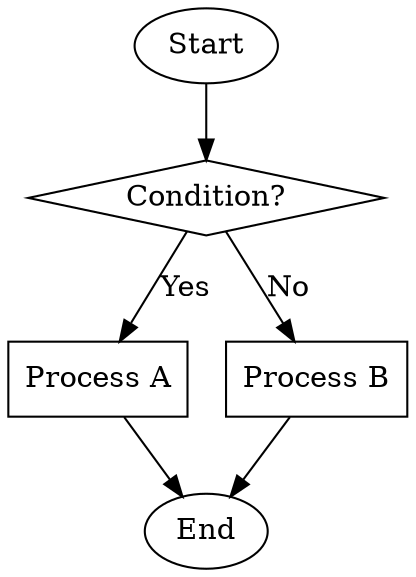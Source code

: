 digraph Flowchart {
  node [shape=box];
  
  start [shape=ellipse, label="Start"];
  decision [shape=diamond, label="Condition?"];
  process1 [label="Process A"];
  process2 [label="Process B"];
  end [shape=ellipse, label="End"];
  
  start -> decision;
  decision -> process1 [label="Yes"];
  decision -> process2 [label="No"];
  process1 -> end;
  process2 -> end;
} 